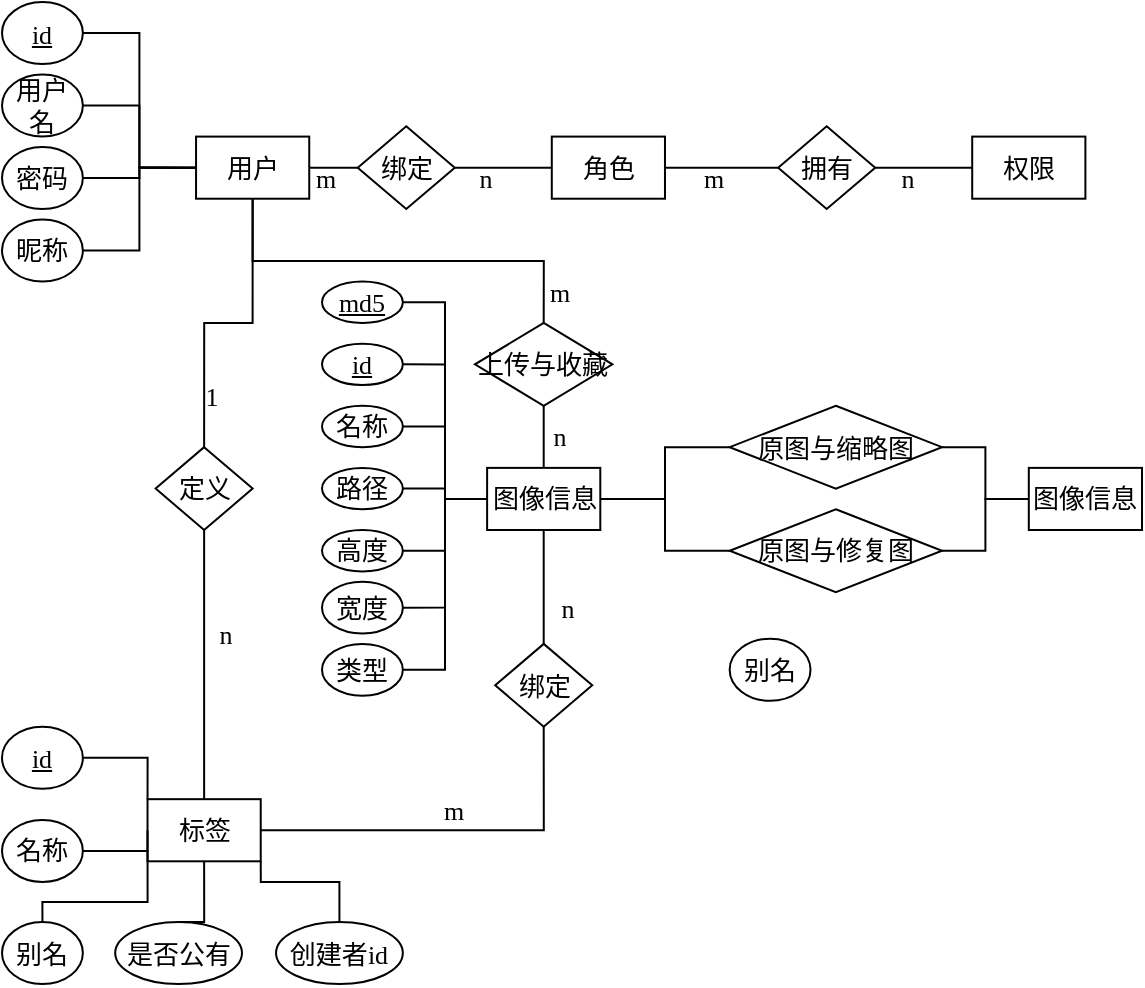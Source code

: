 <mxfile version="21.2.9" type="github">
  <diagram id="R2lEEEUBdFMjLlhIrx00" name="Page-1">
    <mxGraphModel dx="819" dy="461" grid="1" gridSize="10" guides="1" tooltips="1" connect="1" arrows="1" fold="1" page="1" pageScale="1" pageWidth="583" pageHeight="827" math="0" shadow="0" extFonts="Permanent Marker^https://fonts.googleapis.com/css?family=Permanent+Marker">
      <root>
        <mxCell id="0" />
        <mxCell id="1" parent="0" />
        <mxCell id="5dkXH1X9vFJUfWhf-pJQ-1" value="角色" style="rounded=0;whiteSpace=wrap;html=1;fontFamily=宋体;fontSize=13;" vertex="1" parent="1">
          <mxGeometry x="274.894" y="67.294" width="56.596" height="31.059" as="geometry" />
        </mxCell>
        <mxCell id="5dkXH1X9vFJUfWhf-pJQ-2" value="用户" style="rounded=0;whiteSpace=wrap;html=1;fontFamily=宋体;fontSize=13;" vertex="1" parent="1">
          <mxGeometry x="97.026" y="67.294" width="56.596" height="31.059" as="geometry" />
        </mxCell>
        <mxCell id="5dkXH1X9vFJUfWhf-pJQ-3" value="权限" style="rounded=0;whiteSpace=wrap;html=1;fontFamily=宋体;fontSize=13;" vertex="1" parent="1">
          <mxGeometry x="485.106" y="67.294" width="56.596" height="31.059" as="geometry" />
        </mxCell>
        <mxCell id="5dkXH1X9vFJUfWhf-pJQ-5" value="图像信息" style="rounded=0;whiteSpace=wrap;html=1;fontFamily=宋体;fontSize=13;" vertex="1" parent="1">
          <mxGeometry x="242.553" y="232.941" width="56.596" height="31.059" as="geometry" />
        </mxCell>
        <mxCell id="5dkXH1X9vFJUfWhf-pJQ-11" style="edgeStyle=orthogonalEdgeStyle;shape=connector;rounded=0;orthogonalLoop=1;jettySize=auto;html=1;exitX=0;exitY=0.5;exitDx=0;exitDy=0;entryX=1;entryY=0.5;entryDx=0;entryDy=0;labelBackgroundColor=default;strokeColor=default;fontFamily=宋体;fontSize=13;fontColor=default;endArrow=none;endFill=0;" edge="1" parent="1" source="5dkXH1X9vFJUfWhf-pJQ-6" target="5dkXH1X9vFJUfWhf-pJQ-2">
          <mxGeometry relative="1" as="geometry" />
        </mxCell>
        <mxCell id="5dkXH1X9vFJUfWhf-pJQ-6" value="绑定" style="rhombus;whiteSpace=wrap;html=1;fontFamily=宋体;fontSize=13;" vertex="1" parent="1">
          <mxGeometry x="177.872" y="62.118" width="48.511" height="41.412" as="geometry" />
        </mxCell>
        <mxCell id="5dkXH1X9vFJUfWhf-pJQ-10" style="edgeStyle=orthogonalEdgeStyle;shape=connector;rounded=0;orthogonalLoop=1;jettySize=auto;html=1;exitX=0;exitY=0.5;exitDx=0;exitDy=0;entryX=1;entryY=0.5;entryDx=0;entryDy=0;labelBackgroundColor=default;strokeColor=default;fontFamily=宋体;fontSize=13;fontColor=default;endArrow=none;endFill=0;" edge="1" parent="1" source="5dkXH1X9vFJUfWhf-pJQ-1" target="5dkXH1X9vFJUfWhf-pJQ-6">
          <mxGeometry relative="1" as="geometry" />
        </mxCell>
        <mxCell id="5dkXH1X9vFJUfWhf-pJQ-9" style="edgeStyle=orthogonalEdgeStyle;shape=connector;rounded=0;orthogonalLoop=1;jettySize=auto;html=1;exitX=0.5;exitY=1;exitDx=0;exitDy=0;entryX=0.5;entryY=0;entryDx=0;entryDy=0;labelBackgroundColor=default;strokeColor=default;fontFamily=宋体;fontSize=13;fontColor=default;endArrow=none;endFill=0;" edge="1" parent="1" source="5dkXH1X9vFJUfWhf-pJQ-7" target="5dkXH1X9vFJUfWhf-pJQ-5">
          <mxGeometry relative="1" as="geometry" />
        </mxCell>
        <mxCell id="5dkXH1X9vFJUfWhf-pJQ-7" value="上传与收藏" style="rhombus;whiteSpace=wrap;html=1;fontFamily=宋体;fontSize=13;" vertex="1" parent="1">
          <mxGeometry x="236.489" y="160.471" width="68.723" height="41.412" as="geometry" />
        </mxCell>
        <mxCell id="5dkXH1X9vFJUfWhf-pJQ-67" style="edgeStyle=orthogonalEdgeStyle;shape=connector;rounded=0;orthogonalLoop=1;jettySize=auto;html=1;exitX=0.5;exitY=1;exitDx=0;exitDy=0;entryX=0.5;entryY=0;entryDx=0;entryDy=0;labelBackgroundColor=default;strokeColor=default;fontFamily=宋体;fontSize=13;fontColor=default;endArrow=none;endFill=0;" edge="1" parent="1" source="5dkXH1X9vFJUfWhf-pJQ-2" target="5dkXH1X9vFJUfWhf-pJQ-7">
          <mxGeometry relative="1" as="geometry" />
        </mxCell>
        <mxCell id="5dkXH1X9vFJUfWhf-pJQ-14" style="edgeStyle=orthogonalEdgeStyle;shape=connector;rounded=0;orthogonalLoop=1;jettySize=auto;html=1;exitX=0;exitY=0.5;exitDx=0;exitDy=0;entryX=1;entryY=0.5;entryDx=0;entryDy=0;labelBackgroundColor=default;strokeColor=default;fontFamily=宋体;fontSize=13;fontColor=default;endArrow=none;endFill=0;" edge="1" parent="1" source="5dkXH1X9vFJUfWhf-pJQ-12" target="5dkXH1X9vFJUfWhf-pJQ-1">
          <mxGeometry relative="1" as="geometry" />
        </mxCell>
        <mxCell id="5dkXH1X9vFJUfWhf-pJQ-12" value="拥有" style="rhombus;whiteSpace=wrap;html=1;fontFamily=宋体;fontSize=13;" vertex="1" parent="1">
          <mxGeometry x="388.085" y="62.118" width="48.511" height="41.412" as="geometry" />
        </mxCell>
        <mxCell id="5dkXH1X9vFJUfWhf-pJQ-13" style="edgeStyle=orthogonalEdgeStyle;shape=connector;rounded=0;orthogonalLoop=1;jettySize=auto;html=1;exitX=0;exitY=0.5;exitDx=0;exitDy=0;entryX=1;entryY=0.5;entryDx=0;entryDy=0;labelBackgroundColor=default;strokeColor=default;fontFamily=宋体;fontSize=13;fontColor=default;endArrow=none;endFill=0;" edge="1" parent="1" source="5dkXH1X9vFJUfWhf-pJQ-3" target="5dkXH1X9vFJUfWhf-pJQ-12">
          <mxGeometry relative="1" as="geometry" />
        </mxCell>
        <mxCell id="5dkXH1X9vFJUfWhf-pJQ-15" value="m" style="text;html=1;strokeColor=none;fillColor=none;align=center;verticalAlign=middle;whiteSpace=wrap;rounded=0;fontSize=13;fontFamily=Times New Roman;fontColor=default;" vertex="1" parent="1">
          <mxGeometry x="270.851" y="139.765" width="16.17" height="10.353" as="geometry" />
        </mxCell>
        <mxCell id="5dkXH1X9vFJUfWhf-pJQ-16" value="n" style="text;html=1;strokeColor=none;fillColor=none;align=center;verticalAlign=middle;whiteSpace=wrap;rounded=0;fontSize=13;fontFamily=Times New Roman;fontColor=default;" vertex="1" parent="1">
          <mxGeometry x="270.851" y="212.235" width="16.17" height="10.353" as="geometry" />
        </mxCell>
        <mxCell id="5dkXH1X9vFJUfWhf-pJQ-19" value="标签" style="rounded=0;whiteSpace=wrap;html=1;fontFamily=宋体;fontSize=13;" vertex="1" parent="1">
          <mxGeometry x="72.766" y="398.588" width="56.596" height="31.059" as="geometry" />
        </mxCell>
        <mxCell id="5dkXH1X9vFJUfWhf-pJQ-71" style="edgeStyle=orthogonalEdgeStyle;shape=connector;rounded=0;orthogonalLoop=1;jettySize=auto;html=1;exitX=0.5;exitY=1;exitDx=0;exitDy=0;entryX=1;entryY=0.5;entryDx=0;entryDy=0;labelBackgroundColor=default;strokeColor=default;fontFamily=宋体;fontSize=13;fontColor=default;endArrow=none;endFill=0;" edge="1" parent="1" source="5dkXH1X9vFJUfWhf-pJQ-20" target="5dkXH1X9vFJUfWhf-pJQ-19">
          <mxGeometry relative="1" as="geometry" />
        </mxCell>
        <mxCell id="5dkXH1X9vFJUfWhf-pJQ-20" value="绑定" style="rhombus;whiteSpace=wrap;html=1;fontFamily=宋体;fontSize=13;" vertex="1" parent="1">
          <mxGeometry x="246.596" y="320.941" width="48.511" height="41.412" as="geometry" />
        </mxCell>
        <mxCell id="5dkXH1X9vFJUfWhf-pJQ-70" style="edgeStyle=orthogonalEdgeStyle;shape=connector;rounded=0;orthogonalLoop=1;jettySize=auto;html=1;exitX=0.5;exitY=1;exitDx=0;exitDy=0;entryX=0.5;entryY=0;entryDx=0;entryDy=0;labelBackgroundColor=default;strokeColor=default;fontFamily=宋体;fontSize=13;fontColor=default;endArrow=none;endFill=0;" edge="1" parent="1" source="5dkXH1X9vFJUfWhf-pJQ-5" target="5dkXH1X9vFJUfWhf-pJQ-20">
          <mxGeometry relative="1" as="geometry" />
        </mxCell>
        <mxCell id="5dkXH1X9vFJUfWhf-pJQ-24" value="图像信息" style="rounded=0;whiteSpace=wrap;html=1;fontFamily=宋体;fontSize=13;" vertex="1" parent="1">
          <mxGeometry x="513.404" y="232.941" width="56.596" height="31.059" as="geometry" />
        </mxCell>
        <mxCell id="5dkXH1X9vFJUfWhf-pJQ-35" style="edgeStyle=orthogonalEdgeStyle;shape=connector;rounded=0;orthogonalLoop=1;jettySize=auto;html=1;exitX=0;exitY=0.5;exitDx=0;exitDy=0;entryX=1;entryY=0.5;entryDx=0;entryDy=0;labelBackgroundColor=default;strokeColor=default;fontFamily=宋体;fontSize=13;fontColor=default;endArrow=none;endFill=0;" edge="1" parent="1" source="5dkXH1X9vFJUfWhf-pJQ-25" target="5dkXH1X9vFJUfWhf-pJQ-5">
          <mxGeometry relative="1" as="geometry" />
        </mxCell>
        <mxCell id="5dkXH1X9vFJUfWhf-pJQ-38" style="edgeStyle=orthogonalEdgeStyle;shape=connector;rounded=0;orthogonalLoop=1;jettySize=auto;html=1;exitX=1;exitY=0.5;exitDx=0;exitDy=0;entryX=0;entryY=0.5;entryDx=0;entryDy=0;labelBackgroundColor=default;strokeColor=default;fontFamily=宋体;fontSize=13;fontColor=default;endArrow=none;endFill=0;" edge="1" parent="1" source="5dkXH1X9vFJUfWhf-pJQ-25" target="5dkXH1X9vFJUfWhf-pJQ-24">
          <mxGeometry relative="1" as="geometry" />
        </mxCell>
        <mxCell id="5dkXH1X9vFJUfWhf-pJQ-25" value="原图与缩略图" style="rhombus;whiteSpace=wrap;html=1;fontFamily=宋体;fontSize=13;" vertex="1" parent="1">
          <mxGeometry x="363.83" y="201.88" width="106.17" height="41.41" as="geometry" />
        </mxCell>
        <mxCell id="5dkXH1X9vFJUfWhf-pJQ-37" style="edgeStyle=orthogonalEdgeStyle;shape=connector;rounded=0;orthogonalLoop=1;jettySize=auto;html=1;exitX=1;exitY=0.5;exitDx=0;exitDy=0;entryX=0;entryY=0.5;entryDx=0;entryDy=0;labelBackgroundColor=default;strokeColor=default;fontFamily=宋体;fontSize=13;fontColor=default;endArrow=none;endFill=0;" edge="1" parent="1" source="5dkXH1X9vFJUfWhf-pJQ-26" target="5dkXH1X9vFJUfWhf-pJQ-24">
          <mxGeometry relative="1" as="geometry" />
        </mxCell>
        <mxCell id="5dkXH1X9vFJUfWhf-pJQ-26" value="原图与修复图" style="rhombus;whiteSpace=wrap;html=1;fontFamily=宋体;fontSize=13;" vertex="1" parent="1">
          <mxGeometry x="363.83" y="253.65" width="106.17" height="41.41" as="geometry" />
        </mxCell>
        <mxCell id="5dkXH1X9vFJUfWhf-pJQ-36" style="edgeStyle=orthogonalEdgeStyle;shape=connector;rounded=0;orthogonalLoop=1;jettySize=auto;html=1;exitX=1;exitY=0.5;exitDx=0;exitDy=0;entryX=0;entryY=0.5;entryDx=0;entryDy=0;labelBackgroundColor=default;strokeColor=default;fontFamily=宋体;fontSize=13;fontColor=default;endArrow=none;endFill=0;" edge="1" parent="1" source="5dkXH1X9vFJUfWhf-pJQ-5" target="5dkXH1X9vFJUfWhf-pJQ-26">
          <mxGeometry relative="1" as="geometry" />
        </mxCell>
        <mxCell id="5dkXH1X9vFJUfWhf-pJQ-44" style="edgeStyle=orthogonalEdgeStyle;shape=connector;rounded=0;orthogonalLoop=1;jettySize=auto;html=1;exitX=1;exitY=0.5;exitDx=0;exitDy=0;entryX=0;entryY=0.5;entryDx=0;entryDy=0;labelBackgroundColor=default;strokeColor=default;fontFamily=宋体;fontSize=13;fontColor=default;endArrow=none;endFill=0;" edge="1" parent="1" source="5dkXH1X9vFJUfWhf-pJQ-40" target="5dkXH1X9vFJUfWhf-pJQ-2">
          <mxGeometry relative="1" as="geometry" />
        </mxCell>
        <mxCell id="5dkXH1X9vFJUfWhf-pJQ-40" value="&lt;u style=&quot;font-size: 13px;&quot;&gt;id&lt;/u&gt;" style="ellipse;whiteSpace=wrap;html=1;fontFamily=Times New Roman;fontSize=13;fontColor=default;" vertex="1" parent="1">
          <mxGeometry width="40.426" height="31.059" as="geometry" />
        </mxCell>
        <mxCell id="5dkXH1X9vFJUfWhf-pJQ-45" style="edgeStyle=orthogonalEdgeStyle;shape=connector;rounded=0;orthogonalLoop=1;jettySize=auto;html=1;exitX=1;exitY=0.5;exitDx=0;exitDy=0;entryX=0;entryY=0.5;entryDx=0;entryDy=0;labelBackgroundColor=default;strokeColor=default;fontFamily=宋体;fontSize=13;fontColor=default;endArrow=none;endFill=0;" edge="1" parent="1" source="5dkXH1X9vFJUfWhf-pJQ-41" target="5dkXH1X9vFJUfWhf-pJQ-2">
          <mxGeometry relative="1" as="geometry" />
        </mxCell>
        <mxCell id="5dkXH1X9vFJUfWhf-pJQ-41" value="用户名" style="ellipse;whiteSpace=wrap;html=1;fontFamily=宋体;fontSize=13;fontColor=default;" vertex="1" parent="1">
          <mxGeometry y="36.235" width="40.426" height="31.059" as="geometry" />
        </mxCell>
        <mxCell id="5dkXH1X9vFJUfWhf-pJQ-46" style="edgeStyle=orthogonalEdgeStyle;shape=connector;rounded=0;orthogonalLoop=1;jettySize=auto;html=1;exitX=1;exitY=0.5;exitDx=0;exitDy=0;entryX=0;entryY=0.5;entryDx=0;entryDy=0;labelBackgroundColor=default;strokeColor=default;fontFamily=宋体;fontSize=13;fontColor=default;endArrow=none;endFill=0;" edge="1" parent="1" source="5dkXH1X9vFJUfWhf-pJQ-42" target="5dkXH1X9vFJUfWhf-pJQ-2">
          <mxGeometry relative="1" as="geometry" />
        </mxCell>
        <mxCell id="5dkXH1X9vFJUfWhf-pJQ-42" value="密码" style="ellipse;whiteSpace=wrap;html=1;fontFamily=宋体;fontSize=13;fontColor=default;" vertex="1" parent="1">
          <mxGeometry y="72.471" width="40.426" height="31.059" as="geometry" />
        </mxCell>
        <mxCell id="5dkXH1X9vFJUfWhf-pJQ-47" style="edgeStyle=orthogonalEdgeStyle;shape=connector;rounded=0;orthogonalLoop=1;jettySize=auto;html=1;exitX=1;exitY=0.5;exitDx=0;exitDy=0;entryX=0;entryY=0.5;entryDx=0;entryDy=0;labelBackgroundColor=default;strokeColor=default;fontFamily=宋体;fontSize=13;fontColor=default;endArrow=none;endFill=0;" edge="1" parent="1" source="5dkXH1X9vFJUfWhf-pJQ-43" target="5dkXH1X9vFJUfWhf-pJQ-2">
          <mxGeometry relative="1" as="geometry" />
        </mxCell>
        <mxCell id="5dkXH1X9vFJUfWhf-pJQ-43" value="昵称" style="ellipse;whiteSpace=wrap;html=1;fontFamily=宋体;fontSize=13;fontColor=default;" vertex="1" parent="1">
          <mxGeometry y="108.706" width="40.426" height="31.059" as="geometry" />
        </mxCell>
        <mxCell id="5dkXH1X9vFJUfWhf-pJQ-48" value="m" style="text;html=1;strokeColor=none;fillColor=none;align=center;verticalAlign=middle;whiteSpace=wrap;rounded=0;fontSize=13;fontFamily=Times New Roman;fontColor=default;" vertex="1" parent="1">
          <mxGeometry x="153.617" y="82.824" width="16.17" height="10.353" as="geometry" />
        </mxCell>
        <mxCell id="5dkXH1X9vFJUfWhf-pJQ-49" value="n" style="text;html=1;strokeColor=none;fillColor=none;align=center;verticalAlign=middle;whiteSpace=wrap;rounded=0;fontSize=13;fontFamily=Times New Roman;fontColor=default;" vertex="1" parent="1">
          <mxGeometry x="234.468" y="82.824" width="16.17" height="10.353" as="geometry" />
        </mxCell>
        <mxCell id="5dkXH1X9vFJUfWhf-pJQ-50" value="m" style="text;html=1;strokeColor=none;fillColor=none;align=center;verticalAlign=middle;whiteSpace=wrap;rounded=0;fontSize=13;fontFamily=Times New Roman;fontColor=default;" vertex="1" parent="1">
          <mxGeometry x="347.66" y="82.824" width="16.17" height="10.353" as="geometry" />
        </mxCell>
        <mxCell id="5dkXH1X9vFJUfWhf-pJQ-51" value="n" style="text;html=1;strokeColor=none;fillColor=none;align=center;verticalAlign=middle;whiteSpace=wrap;rounded=0;fontSize=13;fontFamily=Times New Roman;fontColor=default;" vertex="1" parent="1">
          <mxGeometry x="444.681" y="82.824" width="16.17" height="10.353" as="geometry" />
        </mxCell>
        <mxCell id="5dkXH1X9vFJUfWhf-pJQ-54" style="edgeStyle=orthogonalEdgeStyle;shape=connector;rounded=0;orthogonalLoop=1;jettySize=auto;html=1;exitX=1;exitY=0.5;exitDx=0;exitDy=0;entryX=0;entryY=0.5;entryDx=0;entryDy=0;labelBackgroundColor=default;strokeColor=default;fontFamily=宋体;fontSize=13;fontColor=default;endArrow=none;endFill=0;" edge="1" parent="1" source="5dkXH1X9vFJUfWhf-pJQ-52" target="5dkXH1X9vFJUfWhf-pJQ-5">
          <mxGeometry relative="1" as="geometry" />
        </mxCell>
        <mxCell id="5dkXH1X9vFJUfWhf-pJQ-52" value="&lt;u style=&quot;font-size: 13px;&quot;&gt;id&lt;/u&gt;" style="ellipse;whiteSpace=wrap;html=1;fontFamily=宋体;fontSize=13;fontColor=default;" vertex="1" parent="1">
          <mxGeometry x="159.997" y="170.824" width="40.426" height="20.706" as="geometry" />
        </mxCell>
        <mxCell id="5dkXH1X9vFJUfWhf-pJQ-55" style="edgeStyle=orthogonalEdgeStyle;shape=connector;rounded=0;orthogonalLoop=1;jettySize=auto;html=1;exitX=1;exitY=0.5;exitDx=0;exitDy=0;entryX=0;entryY=0.5;entryDx=0;entryDy=0;labelBackgroundColor=default;strokeColor=default;fontFamily=宋体;fontSize=13;fontColor=default;endArrow=none;endFill=0;" edge="1" parent="1" source="5dkXH1X9vFJUfWhf-pJQ-53" target="5dkXH1X9vFJUfWhf-pJQ-5">
          <mxGeometry relative="1" as="geometry" />
        </mxCell>
        <mxCell id="5dkXH1X9vFJUfWhf-pJQ-53" value="名称" style="ellipse;whiteSpace=wrap;html=1;fontFamily=宋体;fontSize=13;fontColor=default;" vertex="1" parent="1">
          <mxGeometry x="159.997" y="201.882" width="40.426" height="20.706" as="geometry" />
        </mxCell>
        <mxCell id="5dkXH1X9vFJUfWhf-pJQ-59" style="edgeStyle=orthogonalEdgeStyle;shape=connector;rounded=0;orthogonalLoop=1;jettySize=auto;html=1;exitX=1;exitY=0.5;exitDx=0;exitDy=0;entryX=0;entryY=0.5;entryDx=0;entryDy=0;labelBackgroundColor=default;strokeColor=default;fontFamily=宋体;fontSize=13;fontColor=default;endArrow=none;endFill=0;" edge="1" parent="1" source="5dkXH1X9vFJUfWhf-pJQ-56" target="5dkXH1X9vFJUfWhf-pJQ-5">
          <mxGeometry relative="1" as="geometry" />
        </mxCell>
        <mxCell id="5dkXH1X9vFJUfWhf-pJQ-56" value="路径" style="ellipse;whiteSpace=wrap;html=1;fontFamily=宋体;fontSize=13;fontColor=default;" vertex="1" parent="1">
          <mxGeometry x="159.997" y="232.941" width="40.426" height="20.706" as="geometry" />
        </mxCell>
        <mxCell id="5dkXH1X9vFJUfWhf-pJQ-60" style="edgeStyle=orthogonalEdgeStyle;shape=connector;rounded=0;orthogonalLoop=1;jettySize=auto;html=1;exitX=1;exitY=0.5;exitDx=0;exitDy=0;entryX=0;entryY=0.5;entryDx=0;entryDy=0;labelBackgroundColor=default;strokeColor=default;fontFamily=宋体;fontSize=13;fontColor=default;endArrow=none;endFill=0;" edge="1" parent="1" source="5dkXH1X9vFJUfWhf-pJQ-57" target="5dkXH1X9vFJUfWhf-pJQ-5">
          <mxGeometry relative="1" as="geometry" />
        </mxCell>
        <mxCell id="5dkXH1X9vFJUfWhf-pJQ-57" value="高度" style="ellipse;whiteSpace=wrap;html=1;fontFamily=宋体;fontSize=13;fontColor=default;" vertex="1" parent="1">
          <mxGeometry x="159.997" y="264" width="40.426" height="20.706" as="geometry" />
        </mxCell>
        <mxCell id="5dkXH1X9vFJUfWhf-pJQ-61" style="edgeStyle=orthogonalEdgeStyle;shape=connector;rounded=0;orthogonalLoop=1;jettySize=auto;html=1;exitX=1;exitY=0.5;exitDx=0;exitDy=0;entryX=0;entryY=0.5;entryDx=0;entryDy=0;labelBackgroundColor=default;strokeColor=default;fontFamily=宋体;fontSize=13;fontColor=default;endArrow=none;endFill=0;" edge="1" parent="1" source="5dkXH1X9vFJUfWhf-pJQ-58" target="5dkXH1X9vFJUfWhf-pJQ-5">
          <mxGeometry relative="1" as="geometry" />
        </mxCell>
        <mxCell id="5dkXH1X9vFJUfWhf-pJQ-58" value="宽度" style="ellipse;whiteSpace=wrap;html=1;fontFamily=宋体;fontSize=13;fontColor=default;" vertex="1" parent="1">
          <mxGeometry x="159.997" y="289.882" width="40.426" height="25.882" as="geometry" />
        </mxCell>
        <mxCell id="5dkXH1X9vFJUfWhf-pJQ-63" style="edgeStyle=orthogonalEdgeStyle;shape=connector;rounded=0;orthogonalLoop=1;jettySize=auto;html=1;exitX=1;exitY=0.5;exitDx=0;exitDy=0;entryX=0;entryY=0.5;entryDx=0;entryDy=0;labelBackgroundColor=default;strokeColor=default;fontFamily=宋体;fontSize=13;fontColor=default;endArrow=none;endFill=0;" edge="1" parent="1" source="5dkXH1X9vFJUfWhf-pJQ-62" target="5dkXH1X9vFJUfWhf-pJQ-5">
          <mxGeometry relative="1" as="geometry" />
        </mxCell>
        <mxCell id="5dkXH1X9vFJUfWhf-pJQ-62" value="类型" style="ellipse;whiteSpace=wrap;html=1;fontFamily=宋体;fontSize=13;fontColor=default;" vertex="1" parent="1">
          <mxGeometry x="159.997" y="320.941" width="40.426" height="25.882" as="geometry" />
        </mxCell>
        <mxCell id="5dkXH1X9vFJUfWhf-pJQ-65" style="edgeStyle=orthogonalEdgeStyle;shape=connector;rounded=0;orthogonalLoop=1;jettySize=auto;html=1;exitX=1;exitY=0.5;exitDx=0;exitDy=0;entryX=0;entryY=0.5;entryDx=0;entryDy=0;labelBackgroundColor=default;strokeColor=default;fontFamily=宋体;fontSize=13;fontColor=default;endArrow=none;endFill=0;" edge="1" parent="1" source="5dkXH1X9vFJUfWhf-pJQ-64" target="5dkXH1X9vFJUfWhf-pJQ-5">
          <mxGeometry relative="1" as="geometry" />
        </mxCell>
        <mxCell id="5dkXH1X9vFJUfWhf-pJQ-64" value="&lt;u style=&quot;font-size: 13px;&quot;&gt;md5&lt;/u&gt;" style="ellipse;whiteSpace=wrap;html=1;fontFamily=Times New Roman;fontSize=13;fontColor=default;" vertex="1" parent="1">
          <mxGeometry x="159.997" y="139.765" width="40.426" height="20.706" as="geometry" />
        </mxCell>
        <mxCell id="5dkXH1X9vFJUfWhf-pJQ-74" style="edgeStyle=orthogonalEdgeStyle;shape=connector;rounded=0;orthogonalLoop=1;jettySize=auto;html=1;exitX=0.5;exitY=0;exitDx=0;exitDy=0;entryX=0.5;entryY=1;entryDx=0;entryDy=0;labelBackgroundColor=default;strokeColor=default;fontFamily=宋体;fontSize=13;fontColor=default;endArrow=none;endFill=0;" edge="1" parent="1" source="5dkXH1X9vFJUfWhf-pJQ-72" target="5dkXH1X9vFJUfWhf-pJQ-2">
          <mxGeometry relative="1" as="geometry" />
        </mxCell>
        <mxCell id="5dkXH1X9vFJUfWhf-pJQ-72" value="定义" style="rhombus;whiteSpace=wrap;html=1;fontFamily=宋体;fontSize=13;" vertex="1" parent="1">
          <mxGeometry x="76.809" y="222.588" width="48.511" height="41.412" as="geometry" />
        </mxCell>
        <mxCell id="5dkXH1X9vFJUfWhf-pJQ-73" style="edgeStyle=orthogonalEdgeStyle;shape=connector;rounded=0;orthogonalLoop=1;jettySize=auto;html=1;exitX=0.5;exitY=0;exitDx=0;exitDy=0;entryX=0.5;entryY=1;entryDx=0;entryDy=0;labelBackgroundColor=default;strokeColor=default;fontFamily=宋体;fontSize=13;fontColor=default;endArrow=none;endFill=0;" edge="1" parent="1" source="5dkXH1X9vFJUfWhf-pJQ-19" target="5dkXH1X9vFJUfWhf-pJQ-72">
          <mxGeometry relative="1" as="geometry" />
        </mxCell>
        <mxCell id="5dkXH1X9vFJUfWhf-pJQ-82" style="edgeStyle=orthogonalEdgeStyle;shape=connector;rounded=0;orthogonalLoop=1;jettySize=auto;html=1;exitX=1;exitY=0.5;exitDx=0;exitDy=0;entryX=-0.006;entryY=0.812;entryDx=0;entryDy=0;entryPerimeter=0;labelBackgroundColor=default;strokeColor=default;fontFamily=Helvetica;fontSize=11;fontColor=default;endArrow=none;endFill=0;" edge="1" parent="1" source="5dkXH1X9vFJUfWhf-pJQ-75" target="5dkXH1X9vFJUfWhf-pJQ-19">
          <mxGeometry relative="1" as="geometry" />
        </mxCell>
        <mxCell id="5dkXH1X9vFJUfWhf-pJQ-75" value="名称" style="ellipse;whiteSpace=wrap;html=1;fontFamily=宋体;fontSize=13;fontColor=default;" vertex="1" parent="1">
          <mxGeometry y="408.941" width="40.426" height="31.059" as="geometry" />
        </mxCell>
        <mxCell id="5dkXH1X9vFJUfWhf-pJQ-86" style="edgeStyle=orthogonalEdgeStyle;shape=connector;rounded=0;orthogonalLoop=1;jettySize=auto;html=1;exitX=1;exitY=0.5;exitDx=0;exitDy=0;entryX=0;entryY=0;entryDx=0;entryDy=0;labelBackgroundColor=default;strokeColor=default;fontFamily=Helvetica;fontSize=11;fontColor=default;endArrow=none;endFill=0;" edge="1" parent="1" source="5dkXH1X9vFJUfWhf-pJQ-76" target="5dkXH1X9vFJUfWhf-pJQ-19">
          <mxGeometry relative="1" as="geometry" />
        </mxCell>
        <mxCell id="5dkXH1X9vFJUfWhf-pJQ-76" value="&lt;u style=&quot;font-size: 13px;&quot;&gt;id&lt;/u&gt;" style="ellipse;whiteSpace=wrap;html=1;fontFamily=Times New Roman;fontSize=13;fontColor=default;" vertex="1" parent="1">
          <mxGeometry y="362.353" width="40.426" height="31.059" as="geometry" />
        </mxCell>
        <mxCell id="5dkXH1X9vFJUfWhf-pJQ-83" style="edgeStyle=orthogonalEdgeStyle;shape=connector;rounded=0;orthogonalLoop=1;jettySize=auto;html=1;exitX=0.5;exitY=0;exitDx=0;exitDy=0;entryX=0;entryY=0.5;entryDx=0;entryDy=0;labelBackgroundColor=default;strokeColor=default;fontFamily=Helvetica;fontSize=11;fontColor=default;endArrow=none;endFill=0;" edge="1" parent="1" source="5dkXH1X9vFJUfWhf-pJQ-78" target="5dkXH1X9vFJUfWhf-pJQ-19">
          <mxGeometry relative="1" as="geometry">
            <Array as="points">
              <mxPoint x="20" y="450" />
              <mxPoint x="73" y="450" />
            </Array>
          </mxGeometry>
        </mxCell>
        <mxCell id="5dkXH1X9vFJUfWhf-pJQ-78" value="别名" style="ellipse;whiteSpace=wrap;html=1;fontFamily=宋体;fontSize=13;fontColor=default;" vertex="1" parent="1">
          <mxGeometry y="460.001" width="40.426" height="31.059" as="geometry" />
        </mxCell>
        <mxCell id="5dkXH1X9vFJUfWhf-pJQ-84" style="edgeStyle=orthogonalEdgeStyle;shape=connector;rounded=0;orthogonalLoop=1;jettySize=auto;html=1;exitX=0.5;exitY=0;exitDx=0;exitDy=0;entryX=0.5;entryY=1;entryDx=0;entryDy=0;labelBackgroundColor=default;strokeColor=default;fontFamily=Helvetica;fontSize=11;fontColor=default;endArrow=none;endFill=0;" edge="1" parent="1" source="5dkXH1X9vFJUfWhf-pJQ-79" target="5dkXH1X9vFJUfWhf-pJQ-19">
          <mxGeometry relative="1" as="geometry" />
        </mxCell>
        <mxCell id="5dkXH1X9vFJUfWhf-pJQ-79" value="是否公有" style="ellipse;whiteSpace=wrap;html=1;fontFamily=宋体;fontSize=13;fontColor=default;" vertex="1" parent="1">
          <mxGeometry x="56.6" y="460" width="63.4" height="31.06" as="geometry" />
        </mxCell>
        <mxCell id="5dkXH1X9vFJUfWhf-pJQ-85" style="edgeStyle=orthogonalEdgeStyle;shape=connector;rounded=0;orthogonalLoop=1;jettySize=auto;html=1;exitX=0.5;exitY=0;exitDx=0;exitDy=0;entryX=1;entryY=1;entryDx=0;entryDy=0;labelBackgroundColor=default;strokeColor=default;fontFamily=Helvetica;fontSize=11;fontColor=default;endArrow=none;endFill=0;" edge="1" parent="1" source="5dkXH1X9vFJUfWhf-pJQ-80" target="5dkXH1X9vFJUfWhf-pJQ-19">
          <mxGeometry relative="1" as="geometry" />
        </mxCell>
        <mxCell id="5dkXH1X9vFJUfWhf-pJQ-80" value="创建者&lt;font face=&quot;Times New Roman&quot;&gt;id&lt;/font&gt;" style="ellipse;whiteSpace=wrap;html=1;fontFamily=宋体;fontSize=13;fontColor=default;" vertex="1" parent="1">
          <mxGeometry x="137.02" y="460" width="63.4" height="31.06" as="geometry" />
        </mxCell>
        <mxCell id="5dkXH1X9vFJUfWhf-pJQ-87" value="n" style="text;html=1;strokeColor=none;fillColor=none;align=center;verticalAlign=middle;whiteSpace=wrap;rounded=0;fontSize=13;fontFamily=Times New Roman;fontColor=default;" vertex="1" parent="1">
          <mxGeometry x="103.831" y="310.585" width="16.17" height="10.353" as="geometry" />
        </mxCell>
        <mxCell id="5dkXH1X9vFJUfWhf-pJQ-88" value="1" style="text;html=1;strokeColor=none;fillColor=none;align=center;verticalAlign=middle;whiteSpace=wrap;rounded=0;fontSize=13;fontFamily=Times New Roman;fontColor=default;" vertex="1" parent="1">
          <mxGeometry x="97.021" y="191.525" width="16.17" height="10.353" as="geometry" />
        </mxCell>
        <mxCell id="5dkXH1X9vFJUfWhf-pJQ-89" value="m" style="text;html=1;strokeColor=none;fillColor=none;align=center;verticalAlign=middle;whiteSpace=wrap;rounded=0;fontSize=13;fontFamily=Times New Roman;fontColor=default;" vertex="1" parent="1">
          <mxGeometry x="218.301" y="398.585" width="16.17" height="10.353" as="geometry" />
        </mxCell>
        <mxCell id="5dkXH1X9vFJUfWhf-pJQ-90" value="n" style="text;html=1;strokeColor=none;fillColor=none;align=center;verticalAlign=middle;whiteSpace=wrap;rounded=0;fontSize=13;fontFamily=Times New Roman;fontColor=default;" vertex="1" parent="1">
          <mxGeometry x="274.891" y="297.645" width="16.17" height="10.353" as="geometry" />
        </mxCell>
        <mxCell id="5dkXH1X9vFJUfWhf-pJQ-91" value="别名" style="ellipse;whiteSpace=wrap;html=1;fontFamily=宋体;fontSize=13;fontColor=default;" vertex="1" parent="1">
          <mxGeometry x="363.83" y="318.351" width="40.426" height="31.059" as="geometry" />
        </mxCell>
      </root>
    </mxGraphModel>
  </diagram>
</mxfile>
